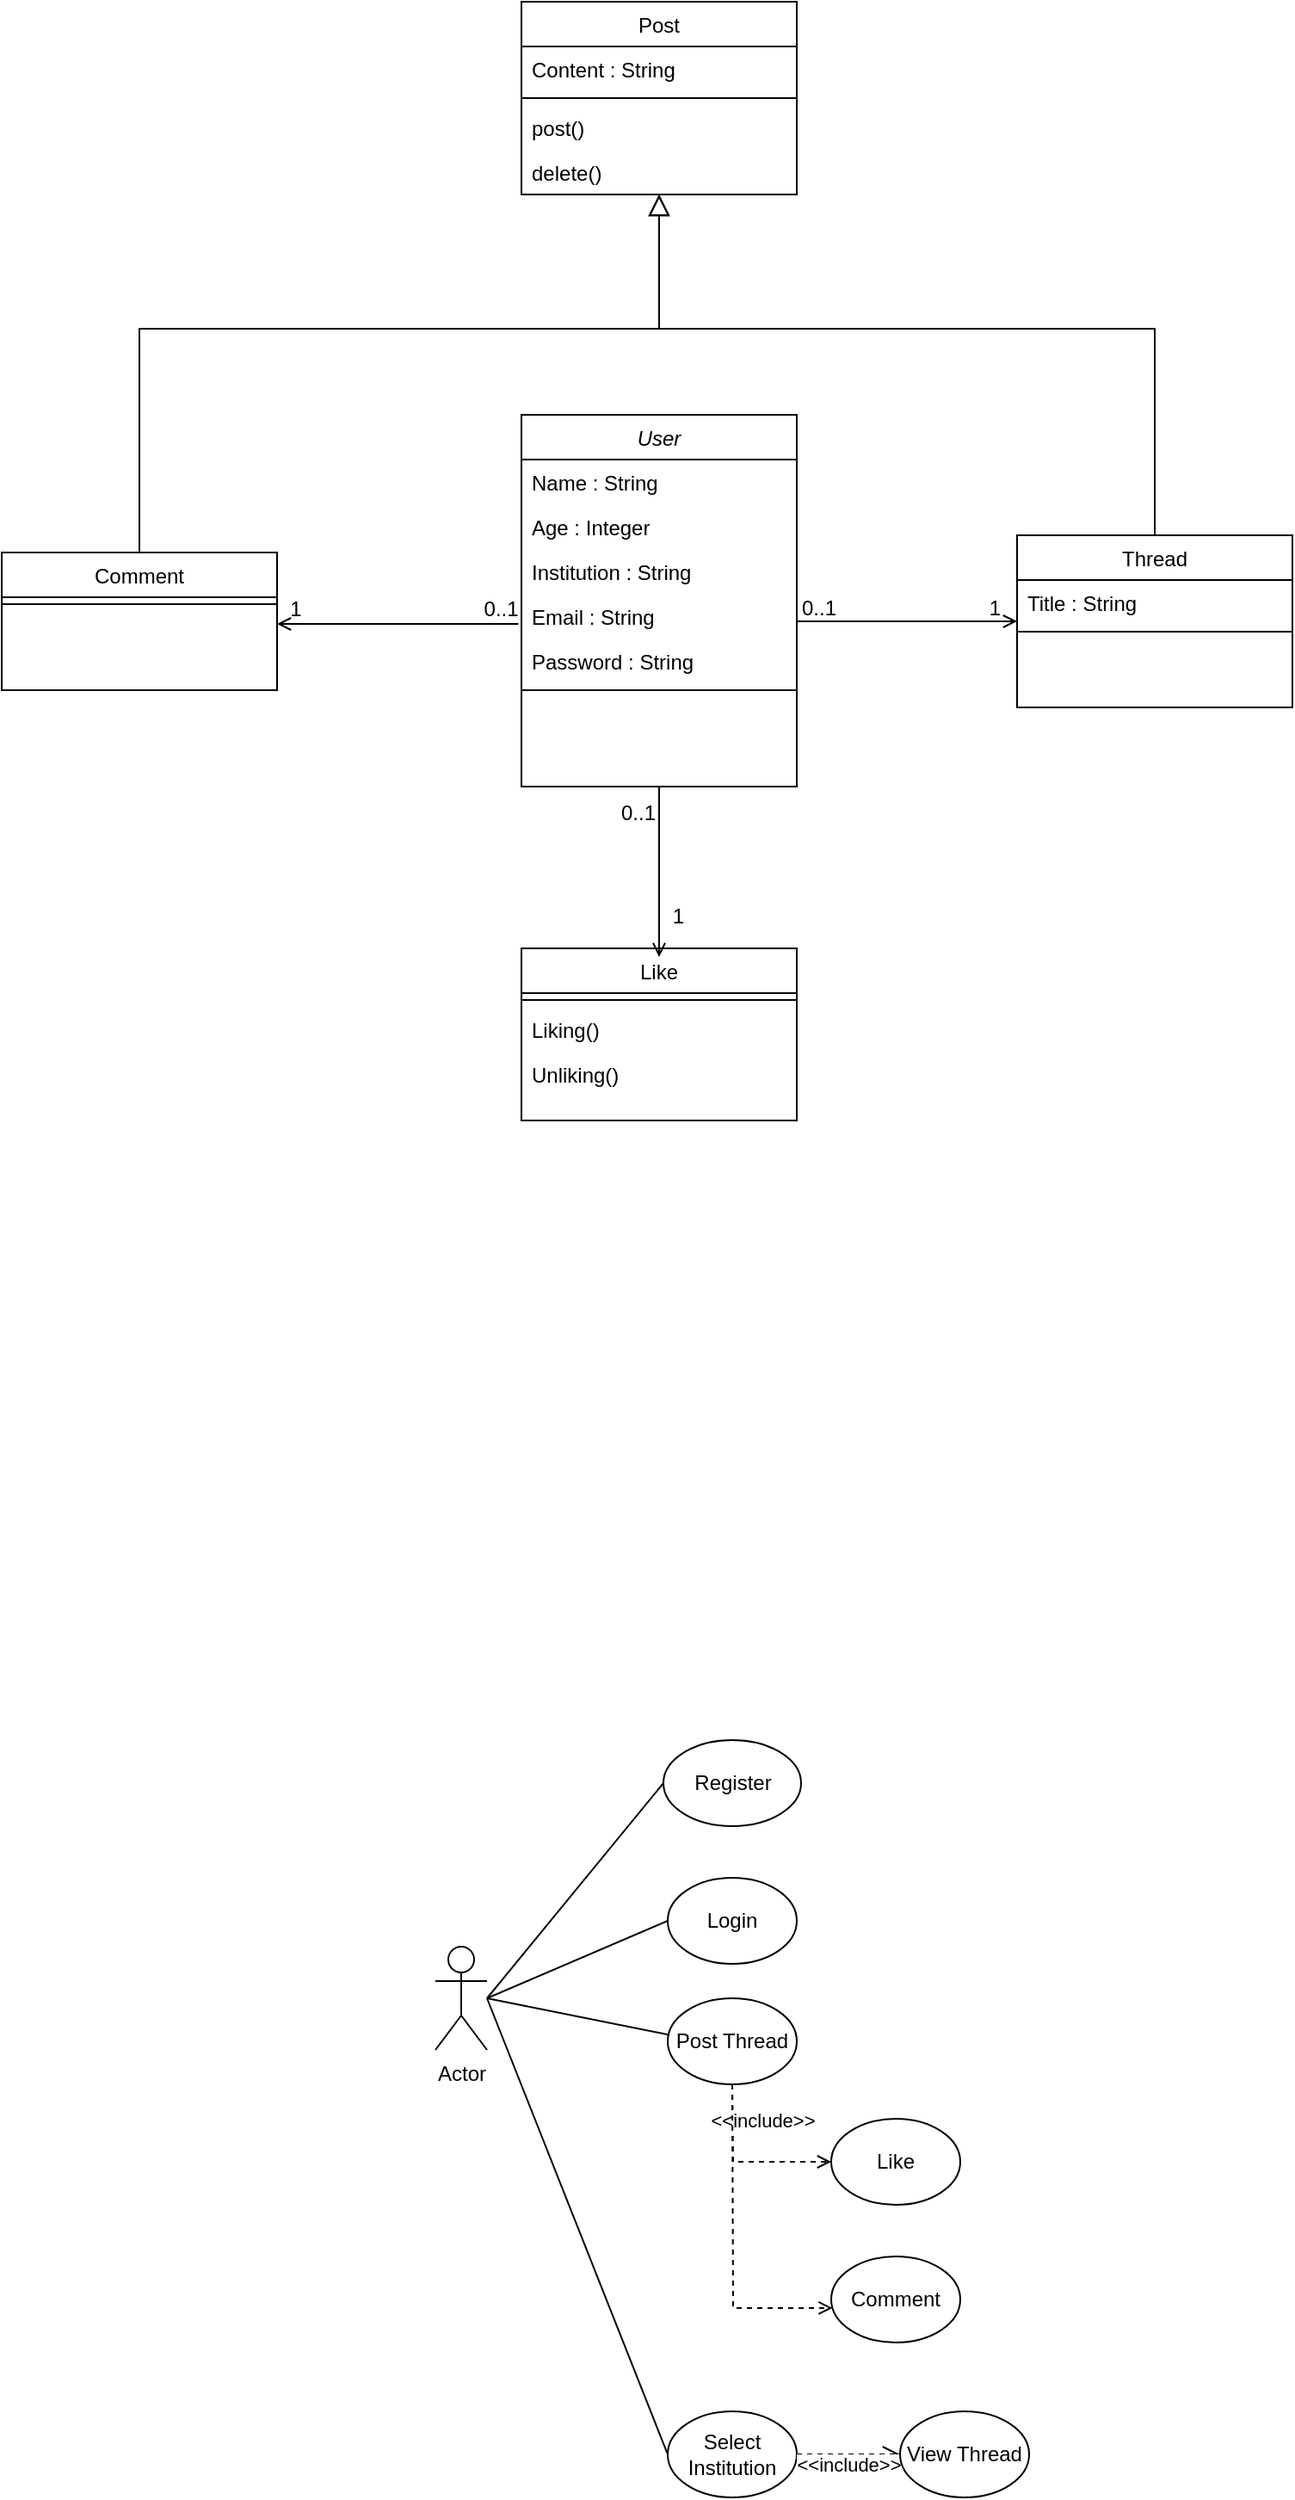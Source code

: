 <mxfile version="20.7.4" type="device"><diagram id="C5RBs43oDa-KdzZeNtuy" name="Page-1"><mxGraphModel dx="2074" dy="1758" grid="1" gridSize="10" guides="1" tooltips="1" connect="1" arrows="1" fold="1" page="1" pageScale="1" pageWidth="827" pageHeight="1169" math="0" shadow="0"><root><mxCell id="WIyWlLk6GJQsqaUBKTNV-0"/><mxCell id="WIyWlLk6GJQsqaUBKTNV-1" parent="WIyWlLk6GJQsqaUBKTNV-0"/><mxCell id="zkfFHV4jXpPFQw0GAbJ--0" value="User" style="swimlane;fontStyle=2;align=center;verticalAlign=top;childLayout=stackLayout;horizontal=1;startSize=26;horizontalStack=0;resizeParent=1;resizeLast=0;collapsible=1;marginBottom=0;rounded=0;shadow=0;strokeWidth=1;" parent="WIyWlLk6GJQsqaUBKTNV-1" vertex="1"><mxGeometry x="220" y="70" width="160" height="216" as="geometry"><mxRectangle x="230" y="140" width="160" height="26" as="alternateBounds"/></mxGeometry></mxCell><mxCell id="zkfFHV4jXpPFQw0GAbJ--1" value="Name : String" style="text;align=left;verticalAlign=top;spacingLeft=4;spacingRight=4;overflow=hidden;rotatable=0;points=[[0,0.5],[1,0.5]];portConstraint=eastwest;" parent="zkfFHV4jXpPFQw0GAbJ--0" vertex="1"><mxGeometry y="26" width="160" height="26" as="geometry"/></mxCell><mxCell id="zkfFHV4jXpPFQw0GAbJ--2" value="Age : Integer" style="text;align=left;verticalAlign=top;spacingLeft=4;spacingRight=4;overflow=hidden;rotatable=0;points=[[0,0.5],[1,0.5]];portConstraint=eastwest;rounded=0;shadow=0;html=0;" parent="zkfFHV4jXpPFQw0GAbJ--0" vertex="1"><mxGeometry y="52" width="160" height="26" as="geometry"/></mxCell><mxCell id="zkfFHV4jXpPFQw0GAbJ--3" value="Institution : String" style="text;align=left;verticalAlign=top;spacingLeft=4;spacingRight=4;overflow=hidden;rotatable=0;points=[[0,0.5],[1,0.5]];portConstraint=eastwest;rounded=0;shadow=0;html=0;" parent="zkfFHV4jXpPFQw0GAbJ--0" vertex="1"><mxGeometry y="78" width="160" height="26" as="geometry"/></mxCell><mxCell id="fpH2FMyVe9z47er5jNtg-4" value="Email : String" style="text;align=left;verticalAlign=top;spacingLeft=4;spacingRight=4;overflow=hidden;rotatable=0;points=[[0,0.5],[1,0.5]];portConstraint=eastwest;rounded=0;shadow=0;html=0;" parent="zkfFHV4jXpPFQw0GAbJ--0" vertex="1"><mxGeometry y="104" width="160" height="26" as="geometry"/></mxCell><mxCell id="fpH2FMyVe9z47er5jNtg-5" value="Password : String" style="text;align=left;verticalAlign=top;spacingLeft=4;spacingRight=4;overflow=hidden;rotatable=0;points=[[0,0.5],[1,0.5]];portConstraint=eastwest;rounded=0;shadow=0;html=0;" parent="zkfFHV4jXpPFQw0GAbJ--0" vertex="1"><mxGeometry y="130" width="160" height="26" as="geometry"/></mxCell><mxCell id="zkfFHV4jXpPFQw0GAbJ--4" value="" style="line;html=1;strokeWidth=1;align=left;verticalAlign=middle;spacingTop=-1;spacingLeft=3;spacingRight=3;rotatable=0;labelPosition=right;points=[];portConstraint=eastwest;" parent="zkfFHV4jXpPFQw0GAbJ--0" vertex="1"><mxGeometry y="156" width="160" height="8" as="geometry"/></mxCell><mxCell id="zkfFHV4jXpPFQw0GAbJ--12" value="" style="endArrow=block;endSize=10;endFill=0;shadow=0;strokeWidth=1;rounded=0;edgeStyle=elbowEdgeStyle;elbow=vertical;exitX=0.5;exitY=0;exitDx=0;exitDy=0;entryX=0.5;entryY=1;entryDx=0;entryDy=0;" parent="WIyWlLk6GJQsqaUBKTNV-1" source="fpH2FMyVe9z47er5jNtg-7" target="AtTeKIbQ0DL-l6A-gNqz-0" edge="1"><mxGeometry width="160" relative="1" as="geometry"><mxPoint x="200" y="203" as="sourcePoint"/><mxPoint x="200" y="203" as="targetPoint"/><Array as="points"><mxPoint x="260" y="20"/><mxPoint x="200" y="50"/></Array></mxGeometry></mxCell><mxCell id="zkfFHV4jXpPFQw0GAbJ--16" value="" style="endArrow=block;endSize=10;endFill=0;shadow=0;strokeWidth=1;rounded=0;edgeStyle=elbowEdgeStyle;elbow=vertical;exitX=0.5;exitY=0;exitDx=0;exitDy=0;entryX=0.5;entryY=1;entryDx=0;entryDy=0;" parent="WIyWlLk6GJQsqaUBKTNV-1" source="zkfFHV4jXpPFQw0GAbJ--17" target="AtTeKIbQ0DL-l6A-gNqz-0" edge="1"><mxGeometry width="160" relative="1" as="geometry"><mxPoint x="210" y="373" as="sourcePoint"/><mxPoint x="310" y="271" as="targetPoint"/><Array as="points"><mxPoint x="380" y="20"/><mxPoint x="460" y="50"/></Array></mxGeometry></mxCell><mxCell id="zkfFHV4jXpPFQw0GAbJ--17" value="Thread" style="swimlane;fontStyle=0;align=center;verticalAlign=top;childLayout=stackLayout;horizontal=1;startSize=26;horizontalStack=0;resizeParent=1;resizeLast=0;collapsible=1;marginBottom=0;rounded=0;shadow=0;strokeWidth=1;" parent="WIyWlLk6GJQsqaUBKTNV-1" vertex="1"><mxGeometry x="508" y="140" width="160" height="100" as="geometry"><mxRectangle x="550" y="140" width="160" height="26" as="alternateBounds"/></mxGeometry></mxCell><mxCell id="zkfFHV4jXpPFQw0GAbJ--18" value="Title : String" style="text;align=left;verticalAlign=top;spacingLeft=4;spacingRight=4;overflow=hidden;rotatable=0;points=[[0,0.5],[1,0.5]];portConstraint=eastwest;" parent="zkfFHV4jXpPFQw0GAbJ--17" vertex="1"><mxGeometry y="26" width="160" height="26" as="geometry"/></mxCell><mxCell id="zkfFHV4jXpPFQw0GAbJ--23" value="" style="line;html=1;strokeWidth=1;align=left;verticalAlign=middle;spacingTop=-1;spacingLeft=3;spacingRight=3;rotatable=0;labelPosition=right;points=[];portConstraint=eastwest;" parent="zkfFHV4jXpPFQw0GAbJ--17" vertex="1"><mxGeometry y="52" width="160" height="8" as="geometry"/></mxCell><mxCell id="zkfFHV4jXpPFQw0GAbJ--26" value="" style="endArrow=open;shadow=0;strokeWidth=1;rounded=0;endFill=1;edgeStyle=elbowEdgeStyle;elbow=vertical;" parent="WIyWlLk6GJQsqaUBKTNV-1" source="zkfFHV4jXpPFQw0GAbJ--0" target="zkfFHV4jXpPFQw0GAbJ--17" edge="1"><mxGeometry x="0.5" y="41" relative="1" as="geometry"><mxPoint x="380" y="192" as="sourcePoint"/><mxPoint x="540" y="192" as="targetPoint"/><mxPoint x="-40" y="32" as="offset"/></mxGeometry></mxCell><mxCell id="zkfFHV4jXpPFQw0GAbJ--27" value="0..1" style="resizable=0;align=left;verticalAlign=bottom;labelBackgroundColor=none;fontSize=12;" parent="zkfFHV4jXpPFQw0GAbJ--26" connectable="0" vertex="1"><mxGeometry x="-1" relative="1" as="geometry"><mxPoint x="1" y="1" as="offset"/></mxGeometry></mxCell><mxCell id="zkfFHV4jXpPFQw0GAbJ--28" value="1" style="resizable=0;align=right;verticalAlign=bottom;labelBackgroundColor=none;fontSize=12;" parent="zkfFHV4jXpPFQw0GAbJ--26" connectable="0" vertex="1"><mxGeometry x="1" relative="1" as="geometry"><mxPoint x="-8" y="1" as="offset"/></mxGeometry></mxCell><mxCell id="fpH2FMyVe9z47er5jNtg-0" value="Actor" style="shape=umlActor;verticalLabelPosition=bottom;verticalAlign=top;html=1;outlineConnect=0;" parent="WIyWlLk6GJQsqaUBKTNV-1" vertex="1"><mxGeometry x="170" y="960" width="30" height="60" as="geometry"/></mxCell><mxCell id="fpH2FMyVe9z47er5jNtg-7" value="Comment" style="swimlane;fontStyle=0;align=center;verticalAlign=top;childLayout=stackLayout;horizontal=1;startSize=26;horizontalStack=0;resizeParent=1;resizeLast=0;collapsible=1;marginBottom=0;rounded=0;shadow=0;strokeWidth=1;" parent="WIyWlLk6GJQsqaUBKTNV-1" vertex="1"><mxGeometry x="-82" y="150" width="160" height="80" as="geometry"><mxRectangle x="550" y="140" width="160" height="26" as="alternateBounds"/></mxGeometry></mxCell><mxCell id="fpH2FMyVe9z47er5jNtg-10" value="" style="line;html=1;strokeWidth=1;align=left;verticalAlign=middle;spacingTop=-1;spacingLeft=3;spacingRight=3;rotatable=0;labelPosition=right;points=[];portConstraint=eastwest;" parent="fpH2FMyVe9z47er5jNtg-7" vertex="1"><mxGeometry y="26" width="160" height="8" as="geometry"/></mxCell><mxCell id="fpH2FMyVe9z47er5jNtg-13" value="" style="endArrow=open;shadow=0;strokeWidth=1;rounded=0;endFill=1;edgeStyle=elbowEdgeStyle;elbow=vertical;exitX=-0.011;exitY=0.671;exitDx=0;exitDy=0;exitPerimeter=0;" parent="WIyWlLk6GJQsqaUBKTNV-1" source="fpH2FMyVe9z47er5jNtg-4" target="fpH2FMyVe9z47er5jNtg-7" edge="1"><mxGeometry x="0.5" y="41" relative="1" as="geometry"><mxPoint x="-210" y="189.875" as="sourcePoint"/><mxPoint x="-50" y="192" as="targetPoint"/><mxPoint x="-40" y="32" as="offset"/></mxGeometry></mxCell><mxCell id="fpH2FMyVe9z47er5jNtg-14" value="0..1" style="resizable=0;align=left;verticalAlign=bottom;labelBackgroundColor=none;fontSize=12;" parent="fpH2FMyVe9z47er5jNtg-13" connectable="0" vertex="1"><mxGeometry x="-1" relative="1" as="geometry"><mxPoint x="-22" as="offset"/></mxGeometry></mxCell><mxCell id="fpH2FMyVe9z47er5jNtg-15" value="1" style="resizable=0;align=right;verticalAlign=bottom;labelBackgroundColor=none;fontSize=12;" parent="fpH2FMyVe9z47er5jNtg-13" connectable="0" vertex="1"><mxGeometry x="1" relative="1" as="geometry"><mxPoint x="16" as="offset"/></mxGeometry></mxCell><mxCell id="fpH2FMyVe9z47er5jNtg-16" value="Like" style="swimlane;fontStyle=0;align=center;verticalAlign=top;childLayout=stackLayout;horizontal=1;startSize=26;horizontalStack=0;resizeParent=1;resizeLast=0;collapsible=1;marginBottom=0;rounded=0;shadow=0;strokeWidth=1;" parent="WIyWlLk6GJQsqaUBKTNV-1" vertex="1"><mxGeometry x="220" y="380" width="160" height="100" as="geometry"><mxRectangle x="550" y="140" width="160" height="26" as="alternateBounds"/></mxGeometry></mxCell><mxCell id="fpH2FMyVe9z47er5jNtg-19" value="" style="line;html=1;strokeWidth=1;align=left;verticalAlign=middle;spacingTop=-1;spacingLeft=3;spacingRight=3;rotatable=0;labelPosition=right;points=[];portConstraint=eastwest;" parent="fpH2FMyVe9z47er5jNtg-16" vertex="1"><mxGeometry y="26" width="160" height="8" as="geometry"/></mxCell><mxCell id="fpH2FMyVe9z47er5jNtg-20" value="Liking()" style="text;align=left;verticalAlign=top;spacingLeft=4;spacingRight=4;overflow=hidden;rotatable=0;points=[[0,0.5],[1,0.5]];portConstraint=eastwest;" parent="fpH2FMyVe9z47er5jNtg-16" vertex="1"><mxGeometry y="34" width="160" height="26" as="geometry"/></mxCell><mxCell id="fpH2FMyVe9z47er5jNtg-21" value="Unliking()" style="text;align=left;verticalAlign=top;spacingLeft=4;spacingRight=4;overflow=hidden;rotatable=0;points=[[0,0.5],[1,0.5]];portConstraint=eastwest;" parent="fpH2FMyVe9z47er5jNtg-16" vertex="1"><mxGeometry y="60" width="160" height="26" as="geometry"/></mxCell><mxCell id="fpH2FMyVe9z47er5jNtg-22" value="" style="endArrow=open;shadow=0;strokeWidth=1;rounded=0;endFill=1;edgeStyle=elbowEdgeStyle;elbow=vertical;exitX=0.5;exitY=1;exitDx=0;exitDy=0;entryX=0.5;entryY=0.05;entryDx=0;entryDy=0;entryPerimeter=0;" parent="WIyWlLk6GJQsqaUBKTNV-1" source="zkfFHV4jXpPFQw0GAbJ--0" target="fpH2FMyVe9z47er5jNtg-16" edge="1"><mxGeometry x="0.5" y="41" relative="1" as="geometry"><mxPoint x="300" y="280" as="sourcePoint"/><mxPoint x="300" y="480" as="targetPoint"/><mxPoint x="-40" y="32" as="offset"/></mxGeometry></mxCell><mxCell id="fpH2FMyVe9z47er5jNtg-23" value="0..1" style="resizable=0;align=left;verticalAlign=bottom;labelBackgroundColor=none;fontSize=12;" parent="fpH2FMyVe9z47er5jNtg-22" connectable="0" vertex="1"><mxGeometry x="-1" relative="1" as="geometry"><mxPoint x="-24" y="24" as="offset"/></mxGeometry></mxCell><mxCell id="fpH2FMyVe9z47er5jNtg-24" value="1" style="resizable=0;align=right;verticalAlign=bottom;labelBackgroundColor=none;fontSize=12;" parent="fpH2FMyVe9z47er5jNtg-22" connectable="0" vertex="1"><mxGeometry x="1" relative="1" as="geometry"><mxPoint x="16" y="-15" as="offset"/></mxGeometry></mxCell><mxCell id="fpH2FMyVe9z47er5jNtg-25" value="Register" style="ellipse;whiteSpace=wrap;html=1;" parent="WIyWlLk6GJQsqaUBKTNV-1" vertex="1"><mxGeometry x="302.5" y="840" width="80" height="50" as="geometry"/></mxCell><mxCell id="fpH2FMyVe9z47er5jNtg-26" value="Login" style="ellipse;whiteSpace=wrap;html=1;" parent="WIyWlLk6GJQsqaUBKTNV-1" vertex="1"><mxGeometry x="305" y="920" width="75" height="50" as="geometry"/></mxCell><mxCell id="fpH2FMyVe9z47er5jNtg-28" value="" style="endArrow=none;html=1;rounded=0;entryX=0;entryY=0.5;entryDx=0;entryDy=0;" parent="WIyWlLk6GJQsqaUBKTNV-1" target="fpH2FMyVe9z47er5jNtg-26" edge="1"><mxGeometry width="50" height="50" relative="1" as="geometry"><mxPoint x="200" y="990" as="sourcePoint"/><mxPoint x="480" y="880" as="targetPoint"/></mxGeometry></mxCell><mxCell id="fpH2FMyVe9z47er5jNtg-29" value="" style="endArrow=none;html=1;rounded=0;entryX=0;entryY=0.5;entryDx=0;entryDy=0;" parent="WIyWlLk6GJQsqaUBKTNV-1" target="fpH2FMyVe9z47er5jNtg-25" edge="1"><mxGeometry width="50" height="50" relative="1" as="geometry"><mxPoint x="200" y="990" as="sourcePoint"/><mxPoint x="480" y="880" as="targetPoint"/></mxGeometry></mxCell><mxCell id="fpH2FMyVe9z47er5jNtg-30" value="Post Thread" style="ellipse;whiteSpace=wrap;html=1;" parent="WIyWlLk6GJQsqaUBKTNV-1" vertex="1"><mxGeometry x="305" y="990" width="75" height="50" as="geometry"/></mxCell><mxCell id="fpH2FMyVe9z47er5jNtg-31" value="" style="endArrow=none;html=1;rounded=0;entryX=0.01;entryY=0.424;entryDx=0;entryDy=0;entryPerimeter=0;" parent="WIyWlLk6GJQsqaUBKTNV-1" target="fpH2FMyVe9z47er5jNtg-30" edge="1"><mxGeometry width="50" height="50" relative="1" as="geometry"><mxPoint x="200" y="990" as="sourcePoint"/><mxPoint x="315" y="955" as="targetPoint"/></mxGeometry></mxCell><mxCell id="fpH2FMyVe9z47er5jNtg-32" value="Like" style="ellipse;whiteSpace=wrap;html=1;" parent="WIyWlLk6GJQsqaUBKTNV-1" vertex="1"><mxGeometry x="400" y="1060" width="75" height="50" as="geometry"/></mxCell><mxCell id="AtTeKIbQ0DL-l6A-gNqz-0" value="Post" style="swimlane;fontStyle=0;align=center;verticalAlign=top;childLayout=stackLayout;horizontal=1;startSize=26;horizontalStack=0;resizeParent=1;resizeLast=0;collapsible=1;marginBottom=0;rounded=0;shadow=0;strokeWidth=1;" vertex="1" parent="WIyWlLk6GJQsqaUBKTNV-1"><mxGeometry x="220" y="-170" width="160" height="112" as="geometry"><mxRectangle x="550" y="140" width="160" height="26" as="alternateBounds"/></mxGeometry></mxCell><mxCell id="AtTeKIbQ0DL-l6A-gNqz-4" value="Content : String" style="text;align=left;verticalAlign=top;spacingLeft=4;spacingRight=4;overflow=hidden;rotatable=0;points=[[0,0.5],[1,0.5]];portConstraint=eastwest;" vertex="1" parent="AtTeKIbQ0DL-l6A-gNqz-0"><mxGeometry y="26" width="160" height="26" as="geometry"/></mxCell><mxCell id="AtTeKIbQ0DL-l6A-gNqz-1" value="" style="line;html=1;strokeWidth=1;align=left;verticalAlign=middle;spacingTop=-1;spacingLeft=3;spacingRight=3;rotatable=0;labelPosition=right;points=[];portConstraint=eastwest;" vertex="1" parent="AtTeKIbQ0DL-l6A-gNqz-0"><mxGeometry y="52" width="160" height="8" as="geometry"/></mxCell><mxCell id="AtTeKIbQ0DL-l6A-gNqz-2" value="post()" style="text;align=left;verticalAlign=top;spacingLeft=4;spacingRight=4;overflow=hidden;rotatable=0;points=[[0,0.5],[1,0.5]];portConstraint=eastwest;" vertex="1" parent="AtTeKIbQ0DL-l6A-gNqz-0"><mxGeometry y="60" width="160" height="26" as="geometry"/></mxCell><mxCell id="AtTeKIbQ0DL-l6A-gNqz-3" value="delete()" style="text;align=left;verticalAlign=top;spacingLeft=4;spacingRight=4;overflow=hidden;rotatable=0;points=[[0,0.5],[1,0.5]];portConstraint=eastwest;" vertex="1" parent="AtTeKIbQ0DL-l6A-gNqz-0"><mxGeometry y="86" width="160" height="26" as="geometry"/></mxCell><mxCell id="AtTeKIbQ0DL-l6A-gNqz-5" value="Comment" style="ellipse;whiteSpace=wrap;html=1;" vertex="1" parent="WIyWlLk6GJQsqaUBKTNV-1"><mxGeometry x="400" y="1140" width="75" height="50" as="geometry"/></mxCell><mxCell id="AtTeKIbQ0DL-l6A-gNqz-8" value="Select Institution" style="ellipse;whiteSpace=wrap;html=1;" vertex="1" parent="WIyWlLk6GJQsqaUBKTNV-1"><mxGeometry x="305" y="1230" width="75" height="50" as="geometry"/></mxCell><mxCell id="AtTeKIbQ0DL-l6A-gNqz-9" value="" style="endArrow=none;html=1;rounded=0;entryX=0;entryY=0.5;entryDx=0;entryDy=0;" edge="1" parent="WIyWlLk6GJQsqaUBKTNV-1" target="AtTeKIbQ0DL-l6A-gNqz-8"><mxGeometry width="50" height="50" relative="1" as="geometry"><mxPoint x="200" y="990" as="sourcePoint"/><mxPoint x="315.75" y="1021.2" as="targetPoint"/></mxGeometry></mxCell><mxCell id="AtTeKIbQ0DL-l6A-gNqz-11" value="&amp;lt;&amp;lt;include&amp;gt;&amp;gt;" style="html=1;verticalAlign=bottom;endArrow=open;dashed=1;rounded=0;exitX=0.5;exitY=1;exitDx=0;exitDy=0;entryX=0;entryY=0.5;entryDx=0;entryDy=0;" edge="1" parent="WIyWlLk6GJQsqaUBKTNV-1" source="fpH2FMyVe9z47er5jNtg-30" target="fpH2FMyVe9z47er5jNtg-32"><mxGeometry x="0.216" y="15" relative="1" as="geometry"><mxPoint x="410" y="1080" as="sourcePoint"/><mxPoint x="330" y="1080" as="targetPoint"/><Array as="points"><mxPoint x="343" y="1085"/></Array><mxPoint as="offset"/></mxGeometry></mxCell><mxCell id="AtTeKIbQ0DL-l6A-gNqz-12" value="" style="html=1;verticalAlign=bottom;endArrow=open;dashed=1;rounded=0;entryX=0.01;entryY=0.599;entryDx=0;entryDy=0;exitX=0.5;exitY=1;exitDx=0;exitDy=0;entryPerimeter=0;" edge="1" parent="WIyWlLk6GJQsqaUBKTNV-1" source="fpH2FMyVe9z47er5jNtg-30" target="AtTeKIbQ0DL-l6A-gNqz-5"><mxGeometry x="0.216" y="15" relative="1" as="geometry"><mxPoint x="340" y="1040" as="sourcePoint"/><mxPoint x="410" y="1095" as="targetPoint"/><Array as="points"><mxPoint x="343" y="1170"/></Array><mxPoint as="offset"/></mxGeometry></mxCell><mxCell id="AtTeKIbQ0DL-l6A-gNqz-13" value="&amp;lt;&amp;lt;include&amp;gt;&amp;gt;" style="html=1;verticalAlign=bottom;endArrow=open;dashed=1;endSize=8;rounded=0;exitX=1;exitY=0.5;exitDx=0;exitDy=0;" edge="1" parent="WIyWlLk6GJQsqaUBKTNV-1" source="AtTeKIbQ0DL-l6A-gNqz-8"><mxGeometry y="-15" relative="1" as="geometry"><mxPoint x="360" y="1120" as="sourcePoint"/><mxPoint x="440" y="1255" as="targetPoint"/><mxPoint as="offset"/></mxGeometry></mxCell><mxCell id="AtTeKIbQ0DL-l6A-gNqz-14" value="View Thread" style="ellipse;whiteSpace=wrap;html=1;" vertex="1" parent="WIyWlLk6GJQsqaUBKTNV-1"><mxGeometry x="440" y="1230" width="75" height="50" as="geometry"/></mxCell></root></mxGraphModel></diagram></mxfile>